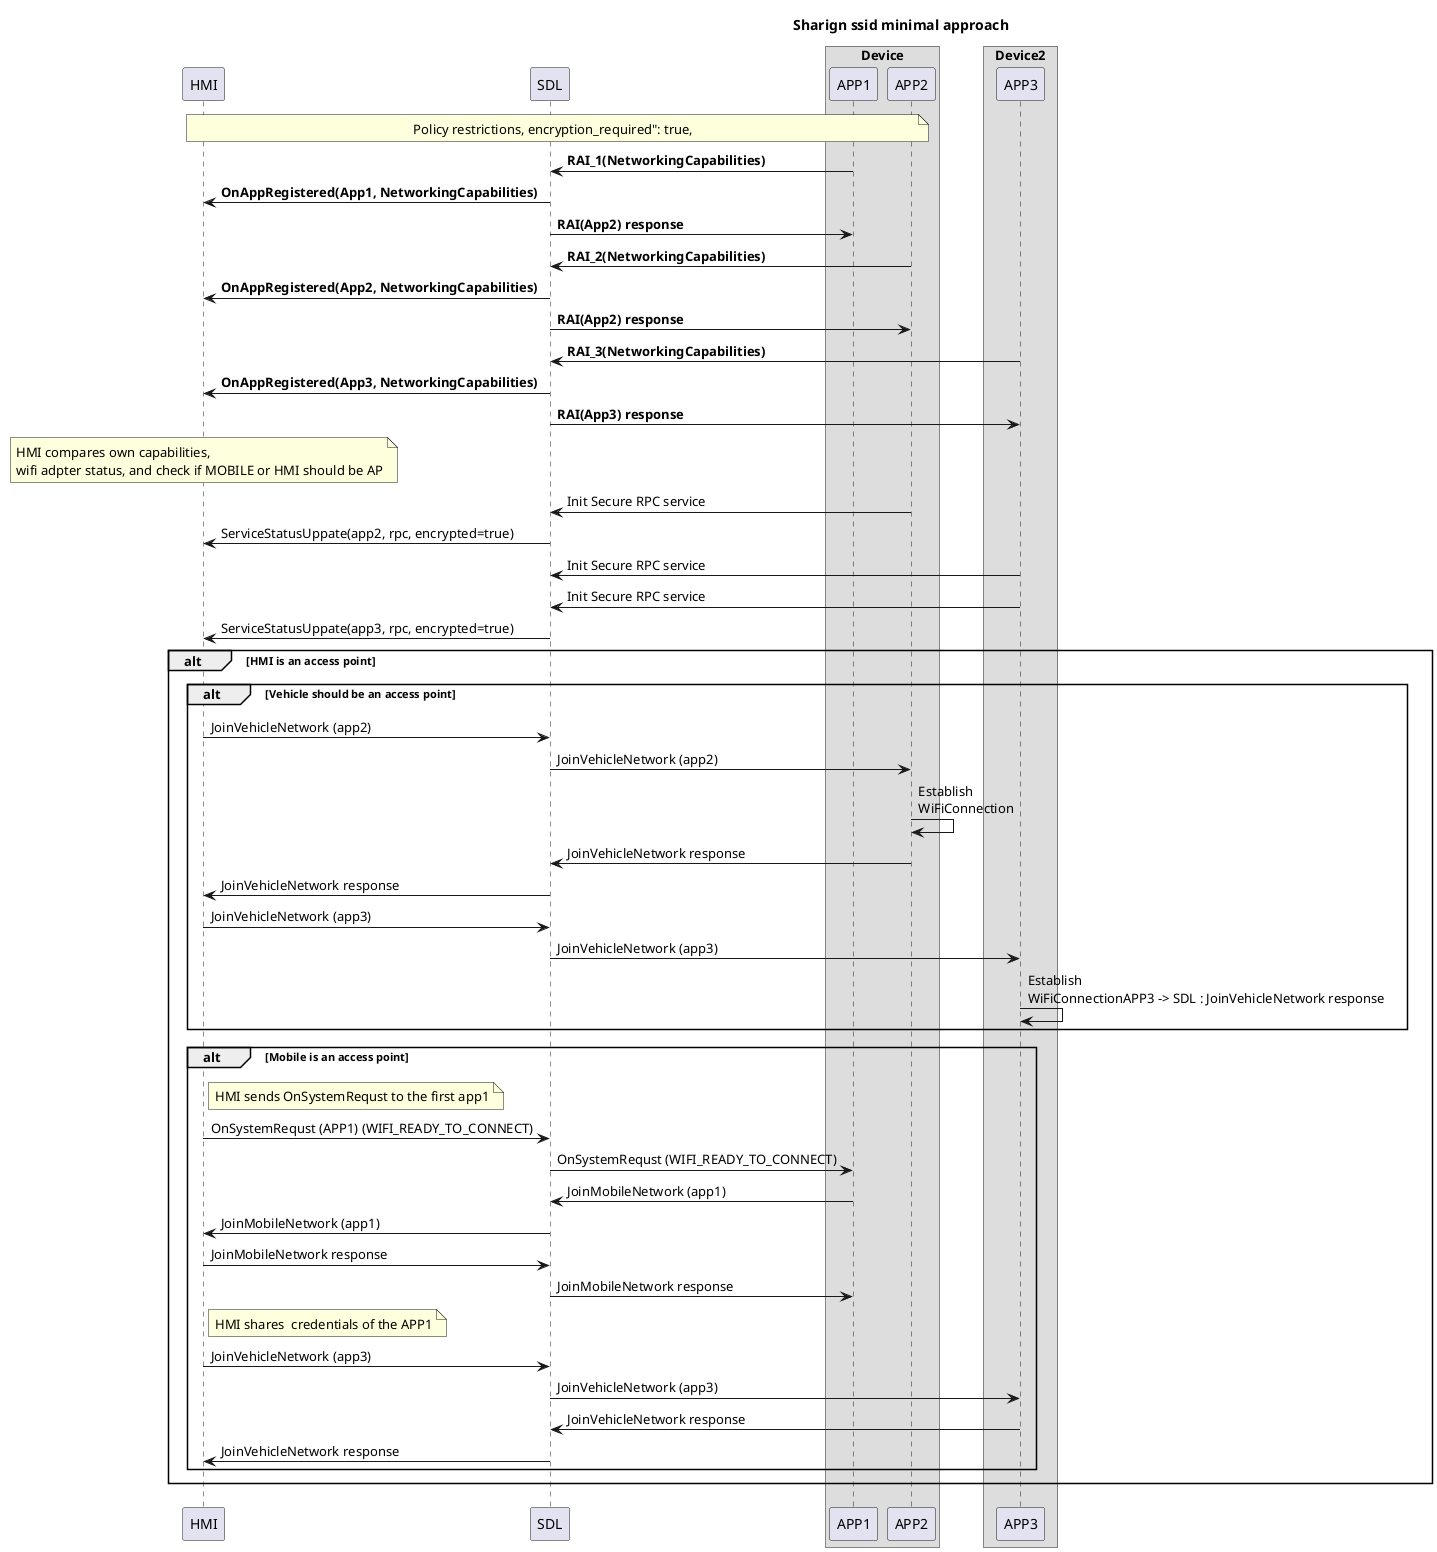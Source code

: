 @startuml
!pragma teoz true
title Sharign ssid minimal approach
participant HMI
participant SDL

box "Device"
participant APP1
participant APP2
end box

box "Device2"
participant APP3
endbox

note over HMI, APP2:  Policy restrictions, encryption_required": true,
APP1 -> SDL : <b>RAI_1(NetworkingCapabilities)
SDL -> HMI : <b>OnAppRegistered(App1, NetworkingCapabilities)
SDL -> APP1 : <b>RAI(App2) response
APP2 -> SDL : <b>RAI_2(NetworkingCapabilities)
SDL -> HMI : <b>OnAppRegistered(App2, NetworkingCapabilities)
SDL -> APP2 : <b>RAI(App2) response
APP3 -> SDL : <b>RAI_3(NetworkingCapabilities)
SDL -> HMI : <b>OnAppRegistered(App3, NetworkingCapabilities)
SDL -> APP3 : <b>RAI(App3) response
note over HMI : HMI compares own capabilities,\n\
wifi adpter status, and check if MOBILE or HMI should be AP
APP2 -> SDL : Init Secure RPC service
SDL -> HMI : ServiceStatusUppate(app2, rpc, encrypted=true)
APP3 -> SDL : Init Secure RPC service
APP3 -> SDL : Init Secure RPC service
SDL -> HMI : ServiceStatusUppate(app3, rpc, encrypted=true)

alt HMI is an access point

alt Vehicle should be an access point
HMI -> SDL : JoinVehicleNetwork (app2)
SDL -> APP2 : JoinVehicleNetwork (app2)
APP2 -> APP2 : Establish \n\
WiFiConnection
APP2 -> SDL : JoinVehicleNetwork response
SDL -> HMI : JoinVehicleNetwork response
HMI -> SDL : JoinVehicleNetwork (app3)
SDL -> APP3 : JoinVehicleNetwork (app3)
APP3 -> APP3 : Establish \n\
WiFiConnectionAPP3 -> SDL : JoinVehicleNetwork response
end

alt Mobile is an access point
note right HMI :  HMI sends OnSystemRequst to the first app1
HMI -> SDL : OnSystemRequst (APP1) (WIFI_READY_TO_CONNECT)
SDL -> APP1 : OnSystemRequst (WIFI_READY_TO_CONNECT)
APP1 -> SDL : JoinMobileNetwork (app1)
SDL -> HMI : JoinMobileNetwork (app1)
HMI -> SDL : JoinMobileNetwork response
SDL -> APP1 : JoinMobileNetwork response
note right HMI :  HMI shares  credentials of the APP1
HMI -> SDL : JoinVehicleNetwork (app3)
SDL -> APP3 : JoinVehicleNetwork (app3)
APP3 -> SDL : JoinVehicleNetwork response
SDL -> HMI : JoinVehicleNetwork response
end
@enduml